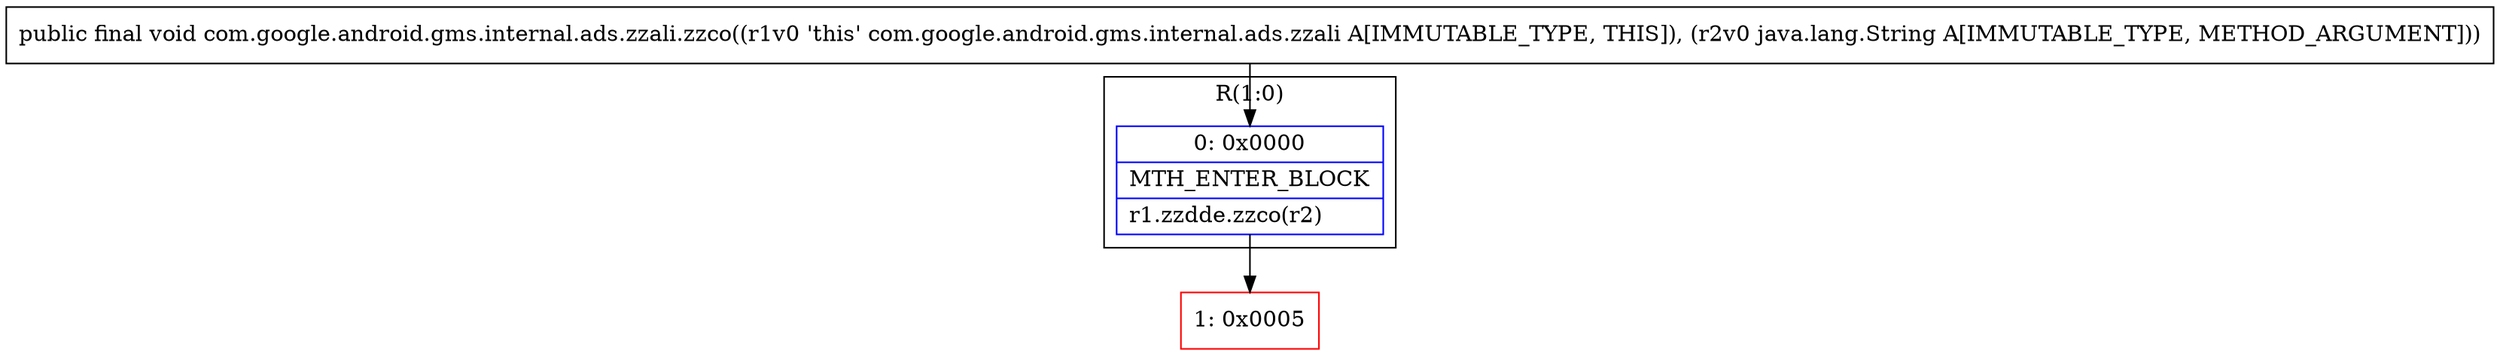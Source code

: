 digraph "CFG forcom.google.android.gms.internal.ads.zzali.zzco(Ljava\/lang\/String;)V" {
subgraph cluster_Region_906275486 {
label = "R(1:0)";
node [shape=record,color=blue];
Node_0 [shape=record,label="{0\:\ 0x0000|MTH_ENTER_BLOCK\l|r1.zzdde.zzco(r2)\l}"];
}
Node_1 [shape=record,color=red,label="{1\:\ 0x0005}"];
MethodNode[shape=record,label="{public final void com.google.android.gms.internal.ads.zzali.zzco((r1v0 'this' com.google.android.gms.internal.ads.zzali A[IMMUTABLE_TYPE, THIS]), (r2v0 java.lang.String A[IMMUTABLE_TYPE, METHOD_ARGUMENT])) }"];
MethodNode -> Node_0;
Node_0 -> Node_1;
}

